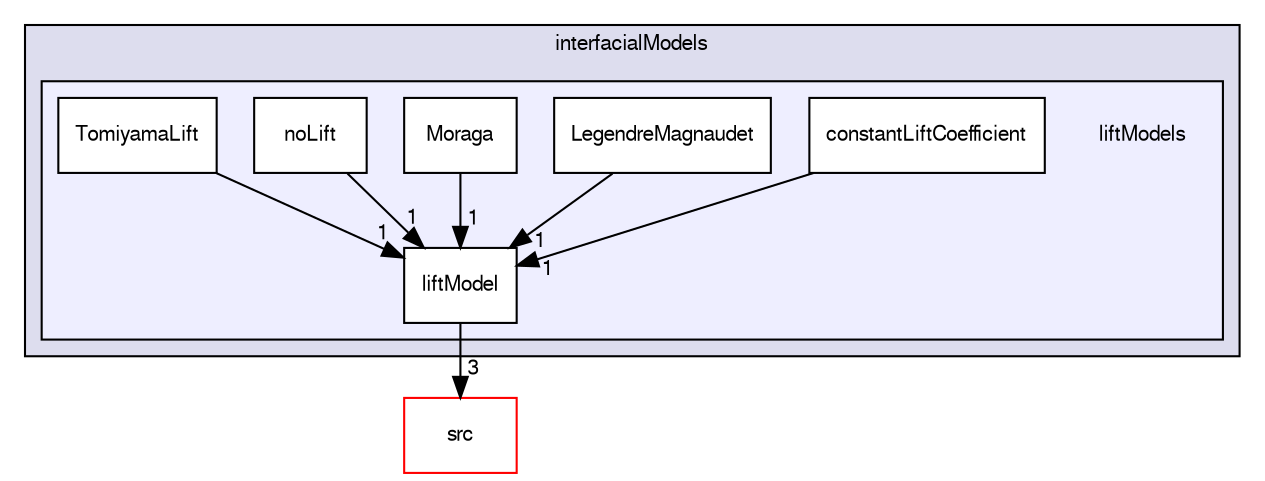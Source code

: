 digraph "applications/solvers/multiphase/twoPhaseEulerFoam/interfacialModels/liftModels" {
  bgcolor=transparent;
  compound=true
  node [ fontsize="10", fontname="FreeSans"];
  edge [ labelfontsize="10", labelfontname="FreeSans"];
  subgraph clusterdir_b7d8cc85fbe5b5cd664e714a0ccf860f {
    graph [ bgcolor="#ddddee", pencolor="black", label="interfacialModels" fontname="FreeSans", fontsize="10", URL="dir_b7d8cc85fbe5b5cd664e714a0ccf860f.html"]
  subgraph clusterdir_1930af04ba8ca8c5e74b60dc9dc3e3d1 {
    graph [ bgcolor="#eeeeff", pencolor="black", label="" URL="dir_1930af04ba8ca8c5e74b60dc9dc3e3d1.html"];
    dir_1930af04ba8ca8c5e74b60dc9dc3e3d1 [shape=plaintext label="liftModels"];
    dir_5b159fa4579026eec7e18191289c804d [shape=box label="constantLiftCoefficient" color="black" fillcolor="white" style="filled" URL="dir_5b159fa4579026eec7e18191289c804d.html"];
    dir_7f0ce98d7a45ed76793b16299ac0b712 [shape=box label="LegendreMagnaudet" color="black" fillcolor="white" style="filled" URL="dir_7f0ce98d7a45ed76793b16299ac0b712.html"];
    dir_46712fbd265a326ee393f01a02faa26d [shape=box label="liftModel" color="black" fillcolor="white" style="filled" URL="dir_46712fbd265a326ee393f01a02faa26d.html"];
    dir_db1f5921e2ea4e9ef8c8ca93b1ece5f9 [shape=box label="Moraga" color="black" fillcolor="white" style="filled" URL="dir_db1f5921e2ea4e9ef8c8ca93b1ece5f9.html"];
    dir_171cc67d097c69ee7bdda036a992ef99 [shape=box label="noLift" color="black" fillcolor="white" style="filled" URL="dir_171cc67d097c69ee7bdda036a992ef99.html"];
    dir_d63f1f3a119effbbd67cd37c0bbfac83 [shape=box label="TomiyamaLift" color="black" fillcolor="white" style="filled" URL="dir_d63f1f3a119effbbd67cd37c0bbfac83.html"];
  }
  }
  dir_68267d1309a1af8e8297ef4c3efbcdba [shape=box label="src" color="red" URL="dir_68267d1309a1af8e8297ef4c3efbcdba.html"];
  dir_db1f5921e2ea4e9ef8c8ca93b1ece5f9->dir_46712fbd265a326ee393f01a02faa26d [headlabel="1", labeldistance=1.5 headhref="dir_000213_000212.html"];
  dir_7f0ce98d7a45ed76793b16299ac0b712->dir_46712fbd265a326ee393f01a02faa26d [headlabel="1", labeldistance=1.5 headhref="dir_000211_000212.html"];
  dir_46712fbd265a326ee393f01a02faa26d->dir_68267d1309a1af8e8297ef4c3efbcdba [headlabel="3", labeldistance=1.5 headhref="dir_000212_000568.html"];
  dir_d63f1f3a119effbbd67cd37c0bbfac83->dir_46712fbd265a326ee393f01a02faa26d [headlabel="1", labeldistance=1.5 headhref="dir_000215_000212.html"];
  dir_5b159fa4579026eec7e18191289c804d->dir_46712fbd265a326ee393f01a02faa26d [headlabel="1", labeldistance=1.5 headhref="dir_000210_000212.html"];
  dir_171cc67d097c69ee7bdda036a992ef99->dir_46712fbd265a326ee393f01a02faa26d [headlabel="1", labeldistance=1.5 headhref="dir_000214_000212.html"];
}
